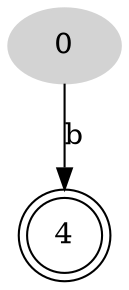 digraph automaton {
size = "8.5, 11";
fontsize = 10;
0[ style = filled, color=lightgrey ];
4[ shape = doublecircle ];

0->4 [ label = "b" ]; 



}
